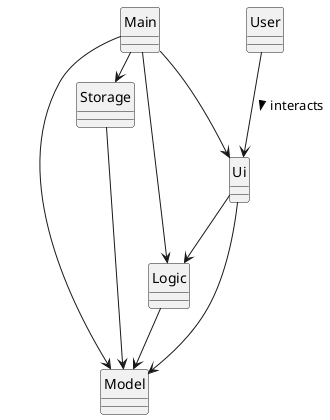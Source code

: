 @startuml

hide circle
skinparam classAttributeIconSize 0

class User

class Model

class Storage

class Ui

class Logic

class Main

User --> Ui : interacts >

Ui -> Model
Ui --> Logic

Main --> Model
Main --> Logic
Main -> Storage
Main --> Ui

Storage -> Model

Logic --> Model
@enduml